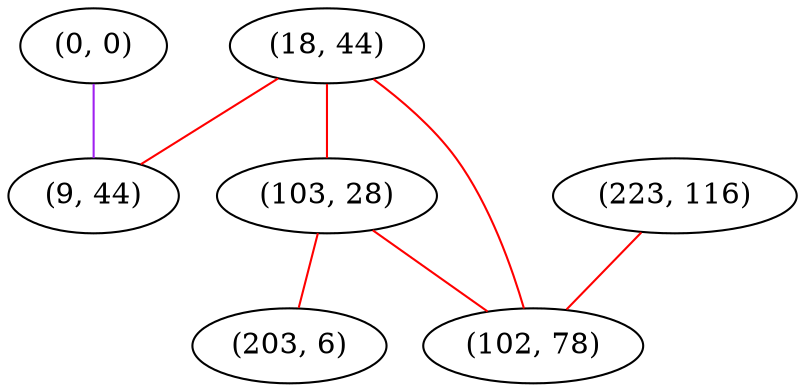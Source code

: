 graph "" {
"(0, 0)";
"(18, 44)";
"(223, 116)";
"(9, 44)";
"(103, 28)";
"(203, 6)";
"(102, 78)";
"(0, 0)" -- "(9, 44)"  [color=purple, key=0, weight=4];
"(18, 44)" -- "(103, 28)"  [color=red, key=0, weight=1];
"(18, 44)" -- "(9, 44)"  [color=red, key=0, weight=1];
"(18, 44)" -- "(102, 78)"  [color=red, key=0, weight=1];
"(223, 116)" -- "(102, 78)"  [color=red, key=0, weight=1];
"(103, 28)" -- "(203, 6)"  [color=red, key=0, weight=1];
"(103, 28)" -- "(102, 78)"  [color=red, key=0, weight=1];
}
